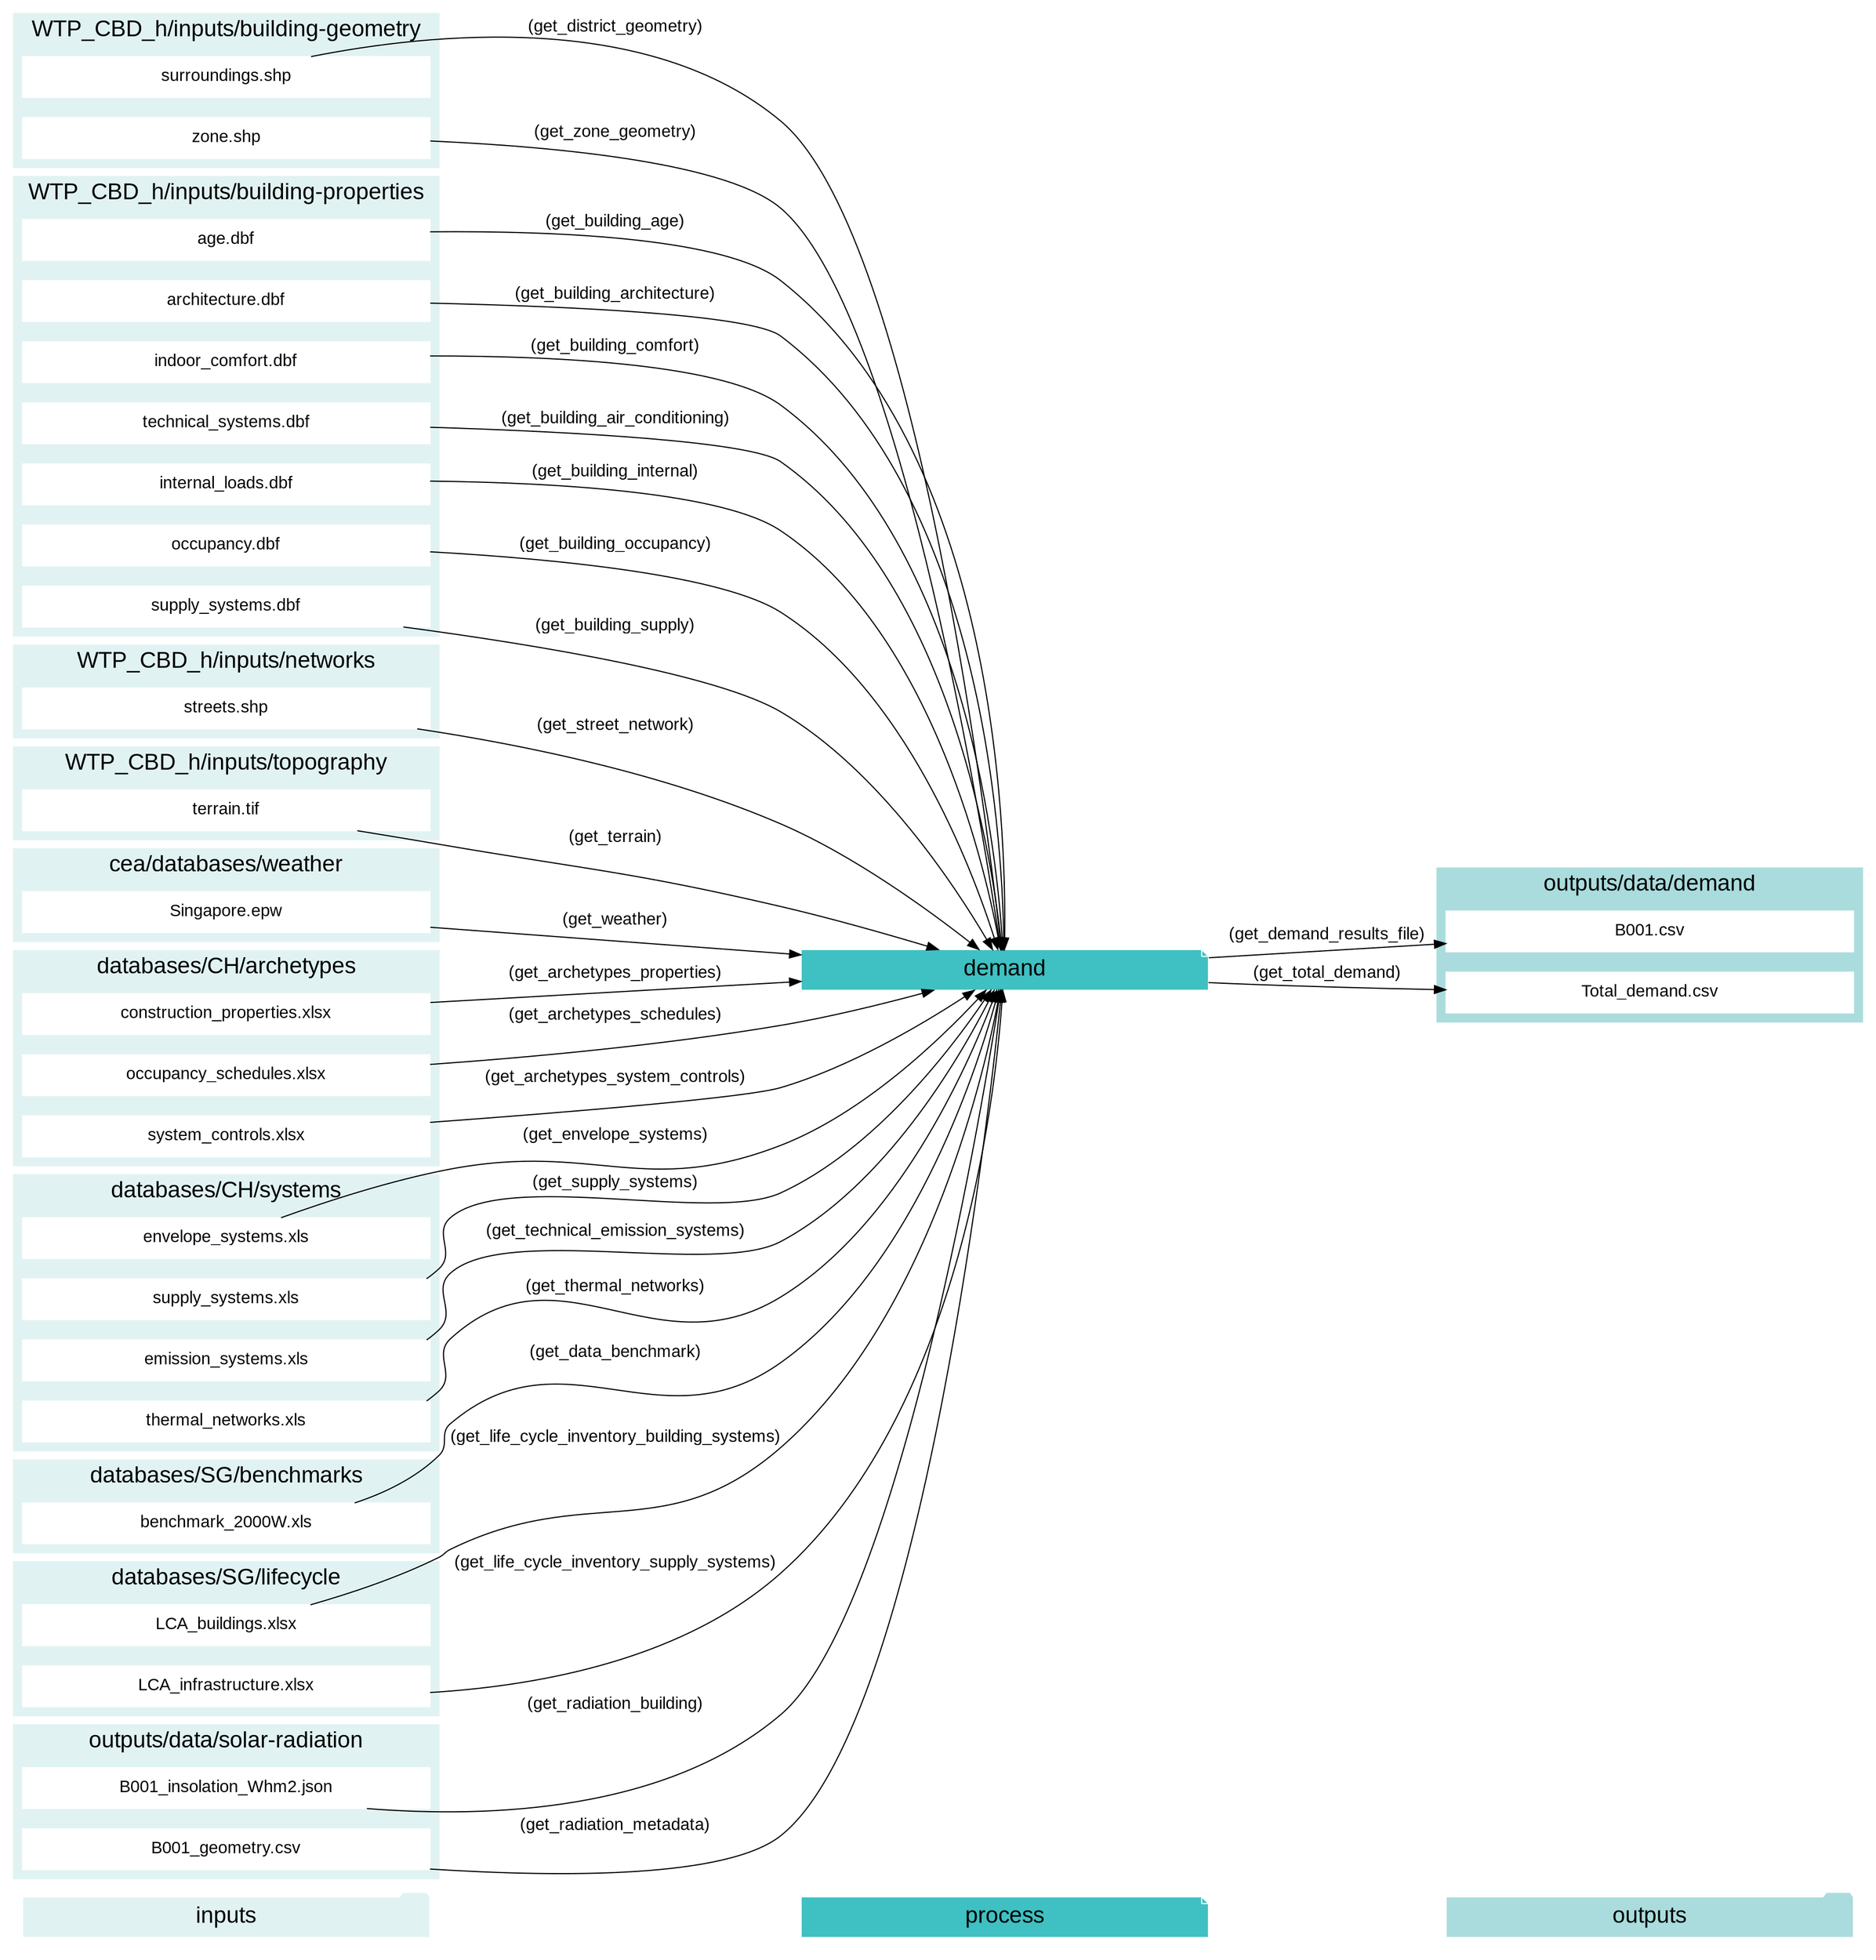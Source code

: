 digraph trace_inputlocator {
    rankdir="LR";
    graph [overlap=false, fontname=arial];
    node [shape=box, style=filled, color=white, fontsize=15, fontname=arial, fixedsize=true, width=5];
    edge [fontname=arial, fontsize = 15]
    newrank=true
    subgraph cluster_legend {
    fontsize=25
    style=invis
    "process"[style=filled, fillcolor="#3FC0C2", shape=note, fontsize=20, fontname="arial"]
    "inputs" [style=filled, shape=folder, color=white, fillcolor="#E1F2F2", fontsize=20]
    "outputs"[style=filled, shape=folder, color=white, fillcolor="#aadcdd", fontsize=20]
    "inputs"->"process"[style=invis]
    "process"->"outputs"[style=invis]
    }
    "demand"[style=filled, color=white, fillcolor="#3FC0C2", shape=note, fontsize=20, fontname=arial];
    subgraph cluster_0_in {
        style = filled;
        color = "#E1F2F2";
        fontsize = 20;
        rank=same;
        label="WTP_CBD_h/inputs/building-geometry";
        "surroundings.shp"
        "zone.shp"
    }
    subgraph cluster_1_in {
        style = filled;
        color = "#E1F2F2";
        fontsize = 20;
        rank=same;
        label="WTP_CBD_h/inputs/building-properties";
        "age.dbf"
        "architecture.dbf"
        "indoor_comfort.dbf"
        "technical_systems.dbf"
        "internal_loads.dbf"
        "occupancy.dbf"
        "supply_systems.dbf"
    }
    subgraph cluster_2_in {
        style = filled;
        color = "#E1F2F2";
        fontsize = 20;
        rank=same;
        label="WTP_CBD_h/inputs/networks";
        "streets.shp"
    }
    subgraph cluster_3_in {
        style = filled;
        color = "#E1F2F2";
        fontsize = 20;
        rank=same;
        label="WTP_CBD_h/inputs/topography";
        "terrain.tif"
    }
    subgraph cluster_4_in {
        style = filled;
        color = "#E1F2F2";
        fontsize = 20;
        rank=same;
        label="cea/databases/weather";
        "Singapore.epw"
    }
    subgraph cluster_5_in {
        style = filled;
        color = "#E1F2F2";
        fontsize = 20;
        rank=same;
        label="databases/CH/archetypes";
        "construction_properties.xlsx"
        "occupancy_schedules.xlsx"
        "system_controls.xlsx"
    }
    subgraph cluster_6_in {
        style = filled;
        color = "#E1F2F2";
        fontsize = 20;
        rank=same;
        label="databases/CH/systems";
        "envelope_systems.xls"
        "supply_systems.xls"
        "emission_systems.xls"
        "thermal_networks.xls"
    }
    subgraph cluster_7_in {
        style = filled;
        color = "#E1F2F2";
        fontsize = 20;
        rank=same;
        label="databases/SG/benchmarks";
        "benchmark_2000W.xls"
    }
    subgraph cluster_8_in {
        style = filled;
        color = "#E1F2F2";
        fontsize = 20;
        rank=same;
        label="databases/SG/lifecycle";
        "LCA_buildings.xlsx"
        "LCA_infrastructure.xlsx"
    }
    subgraph cluster_9_out {
        style = filled;
        color = "#aadcdd";
        fontsize = 20;
        rank=same;
        label="outputs/data/demand";
        "B001.csv"
        "Total_demand.csv"
    }
    subgraph cluster_10_in {
        style = filled;
        color = "#E1F2F2";
        fontsize = 20;
        rank=same;
        label="outputs/data/solar-radiation";
        "B001_insolation_Whm2.json"
        "B001_geometry.csv"
    }
    "construction_properties.xlsx" -> "demand"[label="(get_archetypes_properties)"]
    "occupancy_schedules.xlsx" -> "demand"[label="(get_archetypes_schedules)"]
    "system_controls.xlsx" -> "demand"[label="(get_archetypes_system_controls)"]
    "age.dbf" -> "demand"[label="(get_building_age)"]
    "architecture.dbf" -> "demand"[label="(get_building_architecture)"]
    "indoor_comfort.dbf" -> "demand"[label="(get_building_comfort)"]
    "technical_systems.dbf" -> "demand"[label="(get_building_air_conditioning)"]
    "internal_loads.dbf" -> "demand"[label="(get_building_internal)"]
    "occupancy.dbf" -> "demand"[label="(get_building_occupancy)"]
    "supply_systems.dbf" -> "demand"[label="(get_building_supply)"]
    "benchmark_2000W.xls" -> "demand"[label="(get_data_benchmark)"]
    "surroundings.shp" -> "demand"[label="(get_district_geometry)"]
    "envelope_systems.xls" -> "demand"[label="(get_envelope_systems)"]
    "LCA_buildings.xlsx" -> "demand"[label="(get_life_cycle_inventory_building_systems)"]
    "LCA_infrastructure.xlsx" -> "demand"[label="(get_life_cycle_inventory_supply_systems)"]
    "B001_insolation_Whm2.json" -> "demand"[label="(get_radiation_building)"]
    "B001_geometry.csv" -> "demand"[label="(get_radiation_metadata)"]
    "streets.shp" -> "demand"[label="(get_street_network)"]
    "supply_systems.xls" -> "demand"[label="(get_supply_systems)"]
    "emission_systems.xls" -> "demand"[label="(get_technical_emission_systems)"]
    "terrain.tif" -> "demand"[label="(get_terrain)"]
    "thermal_networks.xls" -> "demand"[label="(get_thermal_networks)"]
    "Singapore.epw" -> "demand"[label="(get_weather)"]
    "zone.shp" -> "demand"[label="(get_zone_geometry)"]
    "demand" -> "B001.csv"[label="(get_demand_results_file)"]
    "demand" -> "Total_demand.csv"[label="(get_total_demand)"]
    }